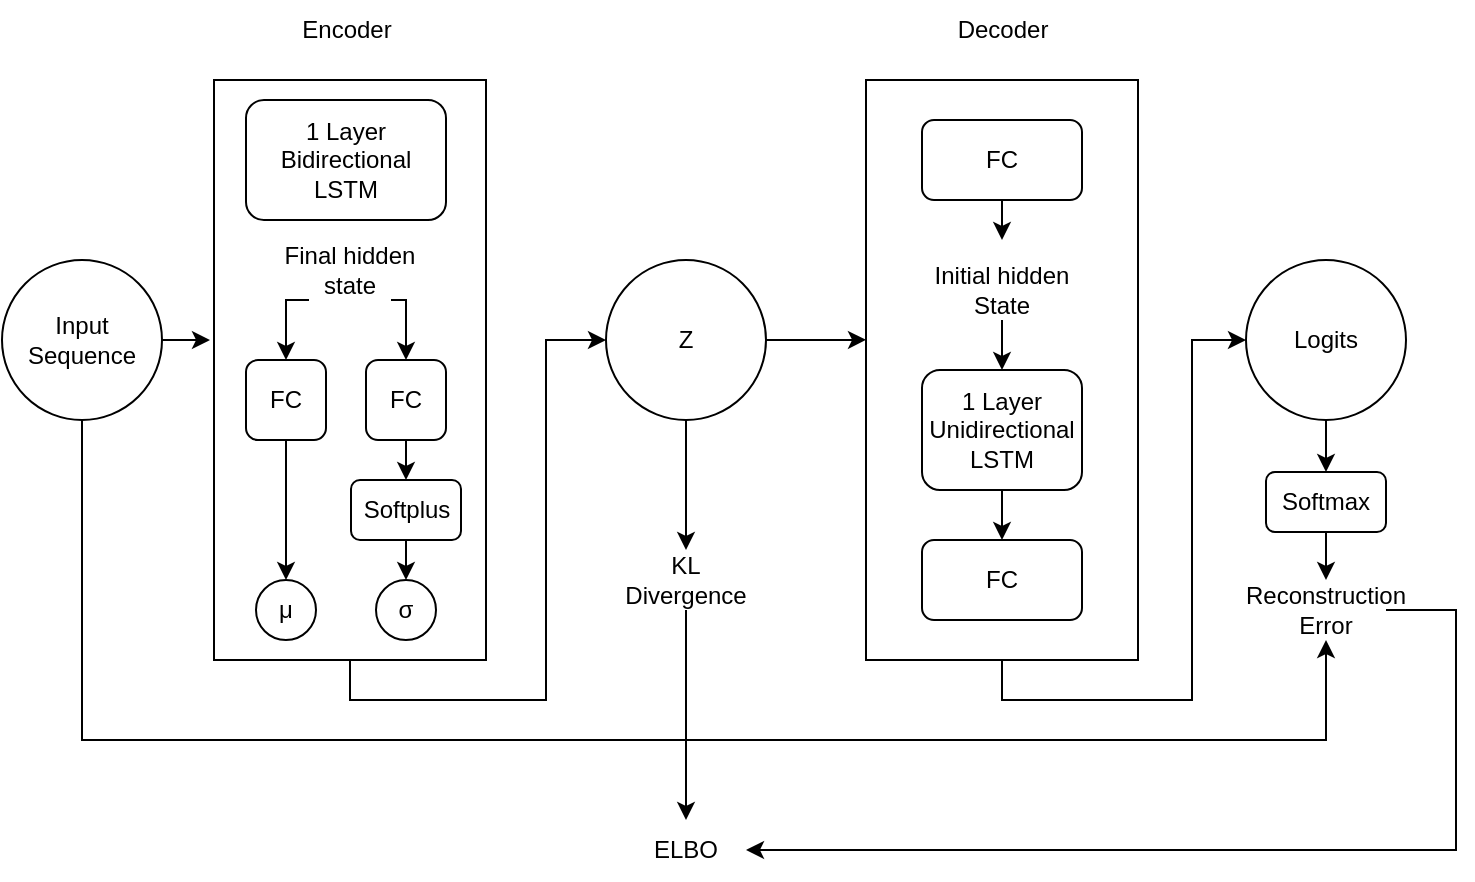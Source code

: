 <mxfile version="22.1.7" type="device">
  <diagram id="C5RBs43oDa-KdzZeNtuy" name="Page-1">
    <mxGraphModel dx="1026" dy="655" grid="1" gridSize="10" guides="1" tooltips="1" connect="1" arrows="1" fold="1" page="1" pageScale="1" pageWidth="827" pageHeight="1169" math="0" shadow="0">
      <root>
        <mxCell id="WIyWlLk6GJQsqaUBKTNV-0" />
        <mxCell id="WIyWlLk6GJQsqaUBKTNV-1" parent="WIyWlLk6GJQsqaUBKTNV-0" />
        <mxCell id="nagJX6nqtgbBZ6zAFALt-80" style="edgeStyle=orthogonalEdgeStyle;rounded=0;orthogonalLoop=1;jettySize=auto;html=1;exitX=0.5;exitY=1;exitDx=0;exitDy=0;entryX=0;entryY=0.5;entryDx=0;entryDy=0;" parent="WIyWlLk6GJQsqaUBKTNV-1" source="nagJX6nqtgbBZ6zAFALt-1" target="nagJX6nqtgbBZ6zAFALt-12" edge="1">
          <mxGeometry relative="1" as="geometry" />
        </mxCell>
        <mxCell id="nagJX6nqtgbBZ6zAFALt-1" value="" style="rounded=0;whiteSpace=wrap;html=1;" parent="WIyWlLk6GJQsqaUBKTNV-1" vertex="1">
          <mxGeometry x="169" y="200" width="136" height="290" as="geometry" />
        </mxCell>
        <mxCell id="WIyWlLk6GJQsqaUBKTNV-7" value="1 Layer Bidirectional LSTM" style="rounded=1;whiteSpace=wrap;html=1;fontSize=12;glass=0;strokeWidth=1;shadow=0;" parent="WIyWlLk6GJQsqaUBKTNV-1" vertex="1">
          <mxGeometry x="185" y="210" width="100" height="60" as="geometry" />
        </mxCell>
        <mxCell id="nagJX6nqtgbBZ6zAFALt-39" style="edgeStyle=orthogonalEdgeStyle;rounded=0;orthogonalLoop=1;jettySize=auto;html=1;exitX=0.5;exitY=1;exitDx=0;exitDy=0;" parent="WIyWlLk6GJQsqaUBKTNV-1" source="nagJX6nqtgbBZ6zAFALt-2" target="nagJX6nqtgbBZ6zAFALt-31" edge="1">
          <mxGeometry relative="1" as="geometry" />
        </mxCell>
        <mxCell id="nagJX6nqtgbBZ6zAFALt-2" value="FC" style="rounded=1;whiteSpace=wrap;html=1;" parent="WIyWlLk6GJQsqaUBKTNV-1" vertex="1">
          <mxGeometry x="185" y="340" width="40" height="40" as="geometry" />
        </mxCell>
        <mxCell id="nagJX6nqtgbBZ6zAFALt-36" style="edgeStyle=orthogonalEdgeStyle;rounded=0;orthogonalLoop=1;jettySize=auto;html=1;exitX=0.5;exitY=1;exitDx=0;exitDy=0;entryX=0.5;entryY=0;entryDx=0;entryDy=0;" parent="WIyWlLk6GJQsqaUBKTNV-1" source="nagJX6nqtgbBZ6zAFALt-3" target="nagJX6nqtgbBZ6zAFALt-35" edge="1">
          <mxGeometry relative="1" as="geometry" />
        </mxCell>
        <mxCell id="nagJX6nqtgbBZ6zAFALt-3" value="FC" style="rounded=1;whiteSpace=wrap;html=1;" parent="WIyWlLk6GJQsqaUBKTNV-1" vertex="1">
          <mxGeometry x="245" y="340" width="40" height="40" as="geometry" />
        </mxCell>
        <mxCell id="nagJX6nqtgbBZ6zAFALt-5" value="Encoder" style="text;html=1;align=center;verticalAlign=middle;resizable=0;points=[];autosize=1;strokeColor=none;fillColor=none;" parent="WIyWlLk6GJQsqaUBKTNV-1" vertex="1">
          <mxGeometry x="200" y="160" width="70" height="30" as="geometry" />
        </mxCell>
        <mxCell id="nagJX6nqtgbBZ6zAFALt-10" style="edgeStyle=orthogonalEdgeStyle;rounded=0;orthogonalLoop=1;jettySize=auto;html=1;exitX=0.25;exitY=1;exitDx=0;exitDy=0;entryX=0.5;entryY=0;entryDx=0;entryDy=0;" parent="WIyWlLk6GJQsqaUBKTNV-1" source="nagJX6nqtgbBZ6zAFALt-9" target="nagJX6nqtgbBZ6zAFALt-2" edge="1">
          <mxGeometry relative="1" as="geometry" />
        </mxCell>
        <mxCell id="nagJX6nqtgbBZ6zAFALt-11" style="edgeStyle=orthogonalEdgeStyle;rounded=0;orthogonalLoop=1;jettySize=auto;html=1;exitX=0.75;exitY=1;exitDx=0;exitDy=0;entryX=0.5;entryY=0;entryDx=0;entryDy=0;" parent="WIyWlLk6GJQsqaUBKTNV-1" source="nagJX6nqtgbBZ6zAFALt-9" target="nagJX6nqtgbBZ6zAFALt-3" edge="1">
          <mxGeometry relative="1" as="geometry" />
        </mxCell>
        <mxCell id="nagJX6nqtgbBZ6zAFALt-9" value="Final hidden state" style="text;html=1;strokeColor=none;fillColor=none;align=center;verticalAlign=middle;whiteSpace=wrap;rounded=0;" parent="WIyWlLk6GJQsqaUBKTNV-1" vertex="1">
          <mxGeometry x="196" y="280" width="82" height="30" as="geometry" />
        </mxCell>
        <mxCell id="nagJX6nqtgbBZ6zAFALt-89" style="edgeStyle=orthogonalEdgeStyle;rounded=0;orthogonalLoop=1;jettySize=auto;html=1;entryX=0.5;entryY=0;entryDx=0;entryDy=0;" parent="WIyWlLk6GJQsqaUBKTNV-1" source="nagJX6nqtgbBZ6zAFALt-12" target="nagJX6nqtgbBZ6zAFALt-54" edge="1">
          <mxGeometry relative="1" as="geometry" />
        </mxCell>
        <mxCell id="nagJX6nqtgbBZ6zAFALt-12" value="Z" style="ellipse;whiteSpace=wrap;html=1;aspect=fixed;" parent="WIyWlLk6GJQsqaUBKTNV-1" vertex="1">
          <mxGeometry x="365" y="290" width="80" height="80" as="geometry" />
        </mxCell>
        <mxCell id="nagJX6nqtgbBZ6zAFALt-31" value="μ" style="ellipse;whiteSpace=wrap;html=1;aspect=fixed;" parent="WIyWlLk6GJQsqaUBKTNV-1" vertex="1">
          <mxGeometry x="190" y="450" width="30" height="30" as="geometry" />
        </mxCell>
        <mxCell id="nagJX6nqtgbBZ6zAFALt-32" value="σ" style="ellipse;whiteSpace=wrap;html=1;aspect=fixed;" parent="WIyWlLk6GJQsqaUBKTNV-1" vertex="1">
          <mxGeometry x="250" y="450" width="30" height="30" as="geometry" />
        </mxCell>
        <mxCell id="nagJX6nqtgbBZ6zAFALt-37" style="edgeStyle=orthogonalEdgeStyle;rounded=0;orthogonalLoop=1;jettySize=auto;html=1;exitX=0.5;exitY=1;exitDx=0;exitDy=0;entryX=0.5;entryY=0;entryDx=0;entryDy=0;" parent="WIyWlLk6GJQsqaUBKTNV-1" source="nagJX6nqtgbBZ6zAFALt-35" target="nagJX6nqtgbBZ6zAFALt-32" edge="1">
          <mxGeometry relative="1" as="geometry" />
        </mxCell>
        <mxCell id="nagJX6nqtgbBZ6zAFALt-35" value="Softplus" style="rounded=1;whiteSpace=wrap;html=1;" parent="WIyWlLk6GJQsqaUBKTNV-1" vertex="1">
          <mxGeometry x="237.5" y="400" width="55" height="30" as="geometry" />
        </mxCell>
        <mxCell id="nagJX6nqtgbBZ6zAFALt-91" style="edgeStyle=orthogonalEdgeStyle;rounded=0;orthogonalLoop=1;jettySize=auto;html=1;exitX=0.5;exitY=1;exitDx=0;exitDy=0;entryX=0.5;entryY=0;entryDx=0;entryDy=0;" parent="WIyWlLk6GJQsqaUBKTNV-1" source="nagJX6nqtgbBZ6zAFALt-54" target="nagJX6nqtgbBZ6zAFALt-90" edge="1">
          <mxGeometry relative="1" as="geometry" />
        </mxCell>
        <mxCell id="nagJX6nqtgbBZ6zAFALt-54" value="KL Divergence" style="text;html=1;strokeColor=none;fillColor=none;align=center;verticalAlign=middle;whiteSpace=wrap;rounded=0;" parent="WIyWlLk6GJQsqaUBKTNV-1" vertex="1">
          <mxGeometry x="375" y="435" width="60" height="30" as="geometry" />
        </mxCell>
        <mxCell id="nagJX6nqtgbBZ6zAFALt-82" style="edgeStyle=orthogonalEdgeStyle;rounded=0;orthogonalLoop=1;jettySize=auto;html=1;exitX=0.5;exitY=1;exitDx=0;exitDy=0;entryX=0;entryY=0.5;entryDx=0;entryDy=0;" parent="WIyWlLk6GJQsqaUBKTNV-1" source="nagJX6nqtgbBZ6zAFALt-56" target="nagJX6nqtgbBZ6zAFALt-69" edge="1">
          <mxGeometry relative="1" as="geometry" />
        </mxCell>
        <mxCell id="nagJX6nqtgbBZ6zAFALt-56" value="" style="rounded=0;whiteSpace=wrap;html=1;" parent="WIyWlLk6GJQsqaUBKTNV-1" vertex="1">
          <mxGeometry x="495" y="200" width="136" height="290" as="geometry" />
        </mxCell>
        <mxCell id="nagJX6nqtgbBZ6zAFALt-63" style="edgeStyle=orthogonalEdgeStyle;rounded=0;orthogonalLoop=1;jettySize=auto;html=1;entryX=0.5;entryY=0;entryDx=0;entryDy=0;" parent="WIyWlLk6GJQsqaUBKTNV-1" source="nagJX6nqtgbBZ6zAFALt-57" edge="1">
          <mxGeometry relative="1" as="geometry">
            <mxPoint x="563" y="280" as="targetPoint" />
          </mxGeometry>
        </mxCell>
        <mxCell id="nagJX6nqtgbBZ6zAFALt-57" value="FC" style="rounded=1;whiteSpace=wrap;html=1;" parent="WIyWlLk6GJQsqaUBKTNV-1" vertex="1">
          <mxGeometry x="523" y="220" width="80" height="40" as="geometry" />
        </mxCell>
        <mxCell id="nagJX6nqtgbBZ6zAFALt-60" value="Decoder" style="text;html=1;align=center;verticalAlign=middle;resizable=0;points=[];autosize=1;strokeColor=none;fillColor=none;" parent="WIyWlLk6GJQsqaUBKTNV-1" vertex="1">
          <mxGeometry x="528" y="160" width="70" height="30" as="geometry" />
        </mxCell>
        <mxCell id="nagJX6nqtgbBZ6zAFALt-65" style="edgeStyle=orthogonalEdgeStyle;rounded=0;orthogonalLoop=1;jettySize=auto;html=1;exitX=0.5;exitY=1;exitDx=0;exitDy=0;entryX=0.5;entryY=0;entryDx=0;entryDy=0;" parent="WIyWlLk6GJQsqaUBKTNV-1" target="nagJX6nqtgbBZ6zAFALt-64" edge="1">
          <mxGeometry relative="1" as="geometry">
            <mxPoint x="563" y="320" as="sourcePoint" />
          </mxGeometry>
        </mxCell>
        <mxCell id="nagJX6nqtgbBZ6zAFALt-67" style="edgeStyle=orthogonalEdgeStyle;rounded=0;orthogonalLoop=1;jettySize=auto;html=1;entryX=0.5;entryY=0;entryDx=0;entryDy=0;" parent="WIyWlLk6GJQsqaUBKTNV-1" source="nagJX6nqtgbBZ6zAFALt-64" target="nagJX6nqtgbBZ6zAFALt-66" edge="1">
          <mxGeometry relative="1" as="geometry" />
        </mxCell>
        <mxCell id="nagJX6nqtgbBZ6zAFALt-64" value="1 Layer Unidirectional LSTM" style="rounded=1;whiteSpace=wrap;html=1;" parent="WIyWlLk6GJQsqaUBKTNV-1" vertex="1">
          <mxGeometry x="523" y="345" width="80" height="60" as="geometry" />
        </mxCell>
        <mxCell id="nagJX6nqtgbBZ6zAFALt-66" value="FC" style="rounded=1;whiteSpace=wrap;html=1;" parent="WIyWlLk6GJQsqaUBKTNV-1" vertex="1">
          <mxGeometry x="523" y="430" width="80" height="40" as="geometry" />
        </mxCell>
        <mxCell id="nagJX6nqtgbBZ6zAFALt-96" style="edgeStyle=orthogonalEdgeStyle;rounded=0;orthogonalLoop=1;jettySize=auto;html=1;exitX=0.5;exitY=1;exitDx=0;exitDy=0;entryX=0.5;entryY=0;entryDx=0;entryDy=0;" parent="WIyWlLk6GJQsqaUBKTNV-1" source="nagJX6nqtgbBZ6zAFALt-69" target="nagJX6nqtgbBZ6zAFALt-95" edge="1">
          <mxGeometry relative="1" as="geometry" />
        </mxCell>
        <mxCell id="nagJX6nqtgbBZ6zAFALt-69" value="Logits" style="ellipse;whiteSpace=wrap;html=1;" parent="WIyWlLk6GJQsqaUBKTNV-1" vertex="1">
          <mxGeometry x="685" y="290" width="80" height="80" as="geometry" />
        </mxCell>
        <mxCell id="nagJX6nqtgbBZ6zAFALt-77" value="Initial hidden State" style="text;html=1;strokeColor=none;fillColor=none;align=center;verticalAlign=middle;whiteSpace=wrap;rounded=0;" parent="WIyWlLk6GJQsqaUBKTNV-1" vertex="1">
          <mxGeometry x="518" y="290" width="90" height="30" as="geometry" />
        </mxCell>
        <mxCell id="nagJX6nqtgbBZ6zAFALt-81" style="edgeStyle=orthogonalEdgeStyle;rounded=0;orthogonalLoop=1;jettySize=auto;html=1;exitX=1;exitY=0.5;exitDx=0;exitDy=0;entryX=0;entryY=0.448;entryDx=0;entryDy=0;entryPerimeter=0;" parent="WIyWlLk6GJQsqaUBKTNV-1" source="nagJX6nqtgbBZ6zAFALt-12" target="nagJX6nqtgbBZ6zAFALt-56" edge="1">
          <mxGeometry relative="1" as="geometry" />
        </mxCell>
        <mxCell id="nagJX6nqtgbBZ6zAFALt-88" style="edgeStyle=orthogonalEdgeStyle;rounded=0;orthogonalLoop=1;jettySize=auto;html=1;entryX=0.5;entryY=1;entryDx=0;entryDy=0;" parent="WIyWlLk6GJQsqaUBKTNV-1" source="nagJX6nqtgbBZ6zAFALt-83" target="nagJX6nqtgbBZ6zAFALt-86" edge="1">
          <mxGeometry relative="1" as="geometry">
            <Array as="points">
              <mxPoint x="103" y="530" />
              <mxPoint x="725" y="530" />
            </Array>
          </mxGeometry>
        </mxCell>
        <mxCell id="nagJX6nqtgbBZ6zAFALt-83" value="Input Sequence" style="ellipse;whiteSpace=wrap;html=1;aspect=fixed;" parent="WIyWlLk6GJQsqaUBKTNV-1" vertex="1">
          <mxGeometry x="63" y="290" width="80" height="80" as="geometry" />
        </mxCell>
        <mxCell id="nagJX6nqtgbBZ6zAFALt-85" style="edgeStyle=orthogonalEdgeStyle;rounded=0;orthogonalLoop=1;jettySize=auto;html=1;exitX=1;exitY=0.5;exitDx=0;exitDy=0;entryX=-0.015;entryY=0.448;entryDx=0;entryDy=0;entryPerimeter=0;" parent="WIyWlLk6GJQsqaUBKTNV-1" source="nagJX6nqtgbBZ6zAFALt-83" target="nagJX6nqtgbBZ6zAFALt-1" edge="1">
          <mxGeometry relative="1" as="geometry" />
        </mxCell>
        <mxCell id="nagJX6nqtgbBZ6zAFALt-98" style="edgeStyle=orthogonalEdgeStyle;rounded=0;orthogonalLoop=1;jettySize=auto;html=1;entryX=1;entryY=0.5;entryDx=0;entryDy=0;" parent="WIyWlLk6GJQsqaUBKTNV-1" source="nagJX6nqtgbBZ6zAFALt-86" target="nagJX6nqtgbBZ6zAFALt-90" edge="1">
          <mxGeometry relative="1" as="geometry">
            <Array as="points">
              <mxPoint x="790" y="465" />
              <mxPoint x="790" y="585" />
            </Array>
          </mxGeometry>
        </mxCell>
        <mxCell id="nagJX6nqtgbBZ6zAFALt-86" value="Reconstruction Error" style="text;html=1;strokeColor=none;fillColor=none;align=center;verticalAlign=middle;whiteSpace=wrap;rounded=0;" parent="WIyWlLk6GJQsqaUBKTNV-1" vertex="1">
          <mxGeometry x="695" y="450" width="60" height="30" as="geometry" />
        </mxCell>
        <mxCell id="nagJX6nqtgbBZ6zAFALt-90" value="ELBO" style="text;html=1;strokeColor=none;fillColor=none;align=center;verticalAlign=middle;whiteSpace=wrap;rounded=0;" parent="WIyWlLk6GJQsqaUBKTNV-1" vertex="1">
          <mxGeometry x="375" y="570" width="60" height="30" as="geometry" />
        </mxCell>
        <mxCell id="nagJX6nqtgbBZ6zAFALt-97" style="edgeStyle=orthogonalEdgeStyle;rounded=0;orthogonalLoop=1;jettySize=auto;html=1;exitX=0.5;exitY=1;exitDx=0;exitDy=0;entryX=0.5;entryY=0;entryDx=0;entryDy=0;" parent="WIyWlLk6GJQsqaUBKTNV-1" source="nagJX6nqtgbBZ6zAFALt-95" target="nagJX6nqtgbBZ6zAFALt-86" edge="1">
          <mxGeometry relative="1" as="geometry" />
        </mxCell>
        <mxCell id="nagJX6nqtgbBZ6zAFALt-95" value="Softmax" style="rounded=1;whiteSpace=wrap;html=1;" parent="WIyWlLk6GJQsqaUBKTNV-1" vertex="1">
          <mxGeometry x="695" y="396" width="60" height="30" as="geometry" />
        </mxCell>
      </root>
    </mxGraphModel>
  </diagram>
</mxfile>

